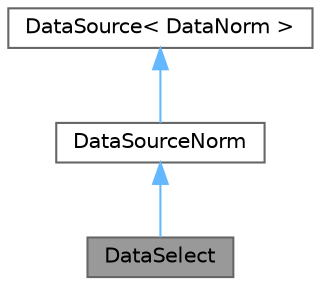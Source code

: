 digraph "DataSelect"
{
 // LATEX_PDF_SIZE
  bgcolor="transparent";
  edge [fontname=Helvetica,fontsize=10,labelfontname=Helvetica,labelfontsize=10];
  node [fontname=Helvetica,fontsize=10,shape=box,height=0.2,width=0.4];
  Node1 [label="DataSelect",height=0.2,width=0.4,color="gray40", fillcolor="grey60", style="filled", fontcolor="black",tooltip="Data source generated from selecting a component from a vector data source."];
  Node2 -> Node1 [dir="back",color="steelblue1",style="solid"];
  Node2 [label="DataSourceNorm",height=0.2,width=0.4,color="gray40", fillcolor="white", style="filled",URL="$class_data_source_norm.html",tooltip="Data sources with normalized data points."];
  Node3 -> Node2 [dir="back",color="steelblue1",style="solid"];
  Node3 [label="DataSource\< DataNorm \>",height=0.2,width=0.4,color="gray40", fillcolor="white", style="filled",URL="$class_data_source.html",tooltip=" "];
}
